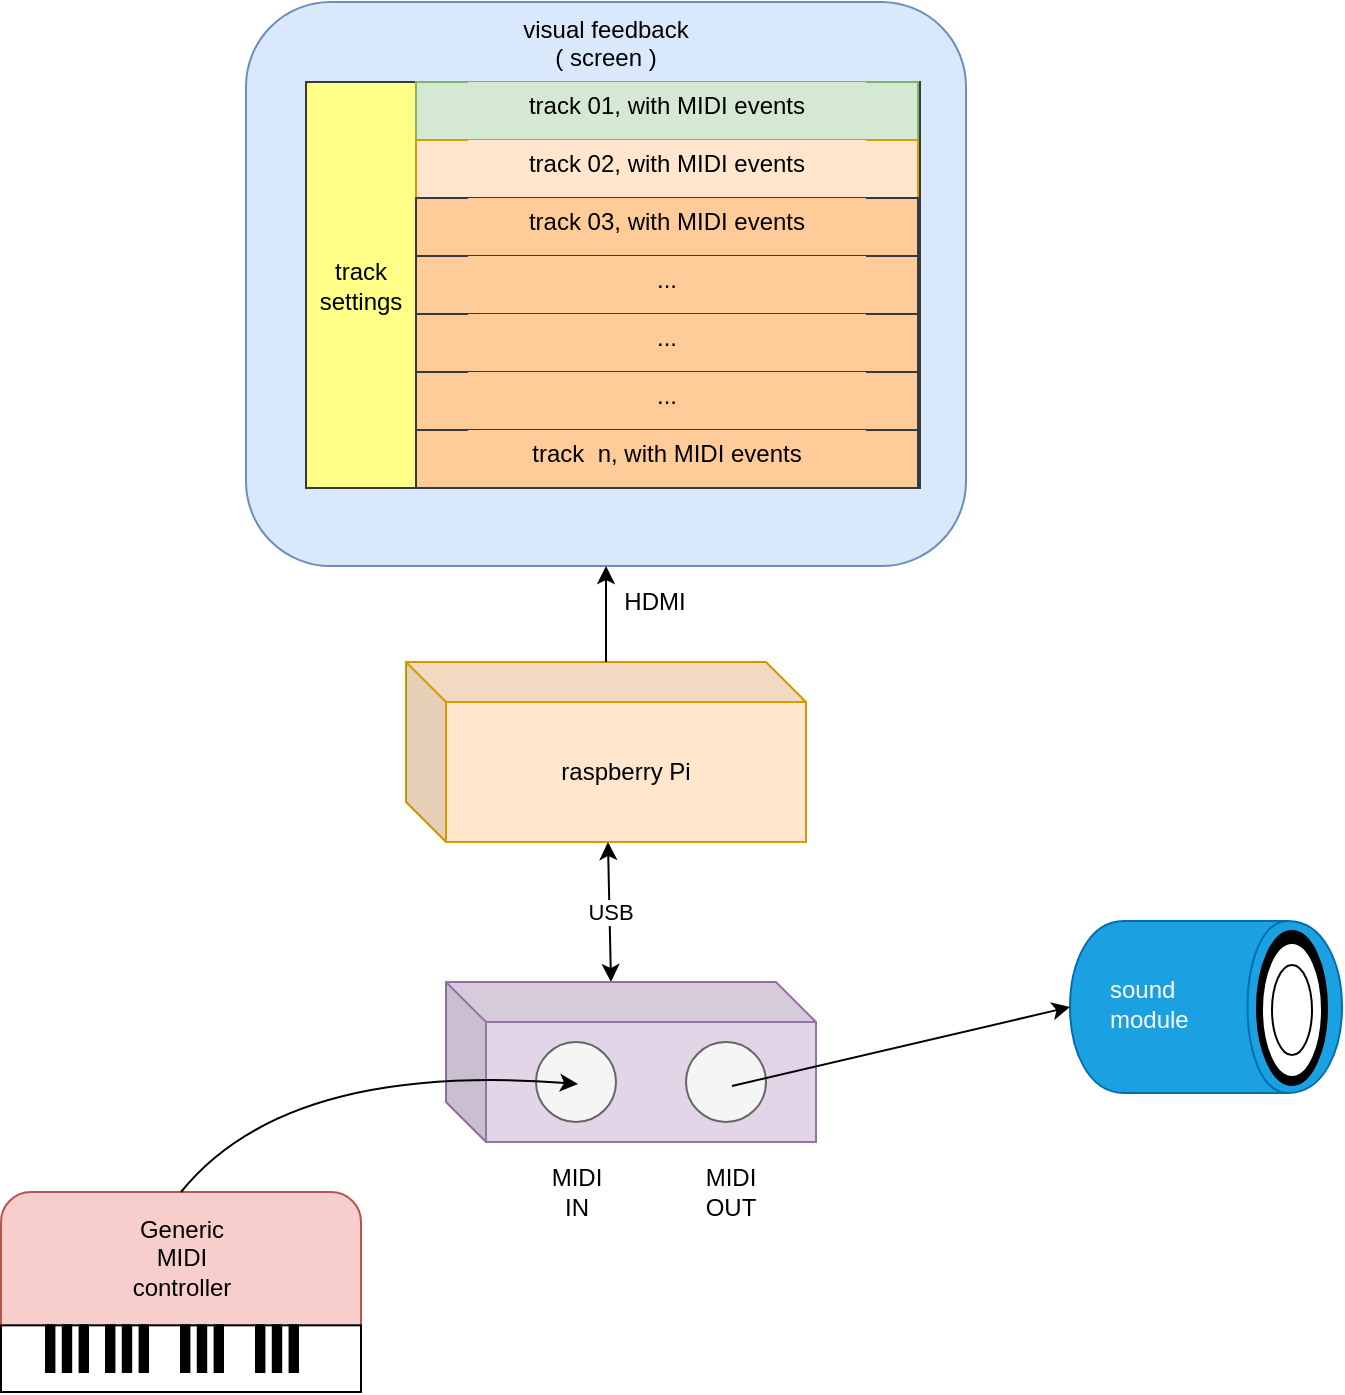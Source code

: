 <mxfile version="12.1.8" type="device" pages="1"><diagram id="5LSyewxvvmMzuQUOUs38" name="Page-1"><mxGraphModel dx="1408" dy="745" grid="1" gridSize="10" guides="1" tooltips="1" connect="1" arrows="1" fold="1" page="1" pageScale="1" pageWidth="850" pageHeight="850" math="0" shadow="0"><root><mxCell id="0"/><mxCell id="1" parent="0"/><mxCell id="p0toRoLefcOP67DHuNe6-74" value="" style="group;movable=0;resizable=0;rotatable=0;deletable=0;editable=0;connectable=0;" parent="1" vertex="1" connectable="0"><mxGeometry x="87.5" y="635" width="180" height="100" as="geometry"/></mxCell><mxCell id="p0toRoLefcOP67DHuNe6-64" value="" style="group;movable=0;resizable=0;rotatable=0;deletable=0;editable=0;connectable=0;" parent="p0toRoLefcOP67DHuNe6-74" vertex="1" connectable="0"><mxGeometry width="180" height="100" as="geometry"/></mxCell><mxCell id="p0toRoLefcOP67DHuNe6-65" value="" style="group;movable=0;resizable=0;rotatable=0;deletable=0;editable=0;connectable=0;" parent="p0toRoLefcOP67DHuNe6-64" vertex="1" connectable="0"><mxGeometry width="180" height="100" as="geometry"/></mxCell><mxCell id="p0toRoLefcOP67DHuNe6-66" value="" style="group;movable=0;resizable=0;rotatable=0;deletable=0;editable=0;connectable=0;" parent="p0toRoLefcOP67DHuNe6-65" vertex="1" connectable="0"><mxGeometry width="180" height="100" as="geometry"/></mxCell><mxCell id="p0toRoLefcOP67DHuNe6-67" value="" style="rounded=1;whiteSpace=wrap;html=1;align=center;fillColor=#f8cecc;strokeColor=#b85450;movable=0;resizable=0;rotatable=0;deletable=0;editable=0;connectable=0;" parent="p0toRoLefcOP67DHuNe6-66" vertex="1"><mxGeometry width="180" height="100" as="geometry"/></mxCell><mxCell id="p0toRoLefcOP67DHuNe6-68" value="" style="rounded=0;whiteSpace=wrap;html=1;align=center;movable=0;resizable=0;rotatable=0;deletable=0;editable=0;connectable=0;" parent="p0toRoLefcOP67DHuNe6-66" vertex="1"><mxGeometry y="66.667" width="180" height="33.333" as="geometry"/></mxCell><mxCell id="p0toRoLefcOP67DHuNe6-69" value="" style="shape=parallelMarker;html=1;outlineConnect=0;align=center;movable=0;resizable=0;rotatable=0;deletable=0;editable=0;connectable=0;" parent="p0toRoLefcOP67DHuNe6-66" vertex="1"><mxGeometry x="22.5" y="66.667" width="21" height="23.333" as="geometry"/></mxCell><mxCell id="p0toRoLefcOP67DHuNe6-70" value="" style="shape=parallelMarker;html=1;outlineConnect=0;align=center;movable=0;resizable=0;rotatable=0;deletable=0;editable=0;connectable=0;" parent="p0toRoLefcOP67DHuNe6-66" vertex="1"><mxGeometry x="52.5" y="66.667" width="21" height="23.333" as="geometry"/></mxCell><mxCell id="p0toRoLefcOP67DHuNe6-71" value="" style="shape=parallelMarker;html=1;outlineConnect=0;align=center;movable=0;resizable=0;rotatable=0;deletable=0;editable=0;connectable=0;" parent="p0toRoLefcOP67DHuNe6-66" vertex="1"><mxGeometry x="90" y="66.667" width="21" height="23.333" as="geometry"/></mxCell><mxCell id="p0toRoLefcOP67DHuNe6-72" value="" style="shape=parallelMarker;html=1;outlineConnect=0;align=center;movable=0;resizable=0;rotatable=0;deletable=0;editable=0;connectable=0;" parent="p0toRoLefcOP67DHuNe6-66" vertex="1"><mxGeometry x="127.5" y="66.667" width="21" height="23.333" as="geometry"/></mxCell><mxCell id="p0toRoLefcOP67DHuNe6-73" value="Generic&lt;br&gt;MIDI&lt;br&gt; controller" style="rounded=0;whiteSpace=wrap;html=1;fillColor=#f8cecc;align=center;strokeColor=none;movable=0;resizable=0;rotatable=0;deletable=0;editable=0;connectable=0;" parent="p0toRoLefcOP67DHuNe6-66" vertex="1"><mxGeometry x="30" y="11" width="120" height="43" as="geometry"/></mxCell><mxCell id="p0toRoLefcOP67DHuNe6-81" value="" style="group;movable=0;resizable=0;rotatable=0;deletable=0;editable=0;connectable=0;" parent="1" vertex="1" connectable="0"><mxGeometry x="640" y="474.5" width="110.5" height="136" as="geometry"/></mxCell><mxCell id="p0toRoLefcOP67DHuNe6-82" value="" style="group" parent="p0toRoLefcOP67DHuNe6-81" vertex="1" connectable="0"><mxGeometry width="110.5" height="136" as="geometry"/></mxCell><mxCell id="p0toRoLefcOP67DHuNe6-83" value="" style="shape=cylinder;whiteSpace=wrap;html=1;boundedLbl=1;backgroundOutline=1;align=left;rotation=90;fillColor=#1ba1e2;strokeColor=#006EAF;fontColor=#ffffff;" parent="p0toRoLefcOP67DHuNe6-82" vertex="1"><mxGeometry x="7" width="86" height="136" as="geometry"/></mxCell><mxCell id="p0toRoLefcOP67DHuNe6-84" value="sound module" style="rounded=0;whiteSpace=wrap;html=1;align=left;fillColor=#1ba1e2;strokeColor=none;fontColor=#ffffff;" parent="p0toRoLefcOP67DHuNe6-82" vertex="1"><mxGeometry y="36" width="50" height="60" as="geometry"/></mxCell><mxCell id="p0toRoLefcOP67DHuNe6-85" value="" style="ellipse;whiteSpace=wrap;html=1;fillColor=#000000;align=left;" parent="p0toRoLefcOP67DHuNe6-82" vertex="1"><mxGeometry x="75.5" y="30" width="35" height="77" as="geometry"/></mxCell><mxCell id="p0toRoLefcOP67DHuNe6-86" value="" style="ellipse;whiteSpace=wrap;html=1;fillColor=#FFFFFF;align=left;" parent="p0toRoLefcOP67DHuNe6-82" vertex="1"><mxGeometry x="78" y="36" width="30" height="67" as="geometry"/></mxCell><mxCell id="p0toRoLefcOP67DHuNe6-87" value="" style="ellipse;whiteSpace=wrap;html=1;fillColor=#FFFFFF;align=left;" parent="p0toRoLefcOP67DHuNe6-82" vertex="1"><mxGeometry x="83" y="47" width="20" height="45" as="geometry"/></mxCell><mxCell id="p0toRoLefcOP67DHuNe6-88" value="raspberry Pi" style="shape=cube;whiteSpace=wrap;html=1;boundedLbl=1;backgroundOutline=1;darkOpacity=0.05;darkOpacity2=0.1;fillColor=#ffe6cc;strokeColor=#d79b00;movable=0;resizable=0;rotatable=0;deletable=0;editable=0;connectable=0;" parent="1" vertex="1"><mxGeometry x="290" y="370" width="200" height="90" as="geometry"/></mxCell><mxCell id="p0toRoLefcOP67DHuNe6-121" value="" style="group;movable=0;resizable=0;rotatable=0;deletable=0;editable=0;connectable=0;" parent="1" vertex="1" connectable="0"><mxGeometry x="210" y="40" width="360" height="282" as="geometry"/></mxCell><mxCell id="p0toRoLefcOP67DHuNe6-89" value="" style="group" parent="p0toRoLefcOP67DHuNe6-121" vertex="1" connectable="0"><mxGeometry width="360" height="282" as="geometry"/></mxCell><mxCell id="p0toRoLefcOP67DHuNe6-90" value="visual feedback&lt;br&gt;( screen )" style="rounded=1;whiteSpace=wrap;html=1;verticalAlign=top;fillColor=#dae8fc;strokeColor=#6c8ebf;" parent="p0toRoLefcOP67DHuNe6-89" vertex="1"><mxGeometry width="360" height="282" as="geometry"/></mxCell><mxCell id="p0toRoLefcOP67DHuNe6-91" value="" style="group;fillColor=#ffff88;strokeColor=#36393d;" parent="p0toRoLefcOP67DHuNe6-89" vertex="1" connectable="0"><mxGeometry x="30" y="40" width="307" height="203" as="geometry"/></mxCell><mxCell id="p0toRoLefcOP67DHuNe6-92" value="track&lt;br&gt;settings" style="rounded=0;whiteSpace=wrap;html=1;fillColor=#ffff88;strokeColor=#36393d;" parent="p0toRoLefcOP67DHuNe6-91" vertex="1"><mxGeometry width="55" height="203" as="geometry"/></mxCell><mxCell id="p0toRoLefcOP67DHuNe6-93" value="" style="group;fillColor=#d5e8d4;strokeColor=#82b366;" parent="p0toRoLefcOP67DHuNe6-91" vertex="1" connectable="0"><mxGeometry x="55" width="251" height="29" as="geometry"/></mxCell><mxCell id="p0toRoLefcOP67DHuNe6-94" value="" style="group;fillColor=#d5e8d4;strokeColor=#82b366;" parent="p0toRoLefcOP67DHuNe6-93" vertex="1" connectable="0"><mxGeometry width="251" height="29" as="geometry"/></mxCell><mxCell id="p0toRoLefcOP67DHuNe6-95" value="" style="rounded=0;whiteSpace=wrap;html=1;fillColor=#d5e8d4;strokeColor=#82b366;" parent="p0toRoLefcOP67DHuNe6-94" vertex="1"><mxGeometry width="251" height="29.0" as="geometry"/></mxCell><mxCell id="p0toRoLefcOP67DHuNe6-96" value="track 01, with MIDI events" style="rounded=0;whiteSpace=wrap;html=1;align=center;fillColor=#d5e8d4;strokeColor=none;" parent="p0toRoLefcOP67DHuNe6-94" vertex="1"><mxGeometry x="26" width="199" height="23.821" as="geometry"/></mxCell><mxCell id="p0toRoLefcOP67DHuNe6-97" value="" style="group;fillColor=#ffe6cc;strokeColor=#d79b00;" parent="p0toRoLefcOP67DHuNe6-89" vertex="1" connectable="0"><mxGeometry x="85" y="69" width="251" height="29" as="geometry"/></mxCell><mxCell id="p0toRoLefcOP67DHuNe6-98" value="" style="group;fillColor=#ffe6cc;strokeColor=#d79b00;" parent="p0toRoLefcOP67DHuNe6-97" vertex="1" connectable="0"><mxGeometry width="251" height="29" as="geometry"/></mxCell><mxCell id="p0toRoLefcOP67DHuNe6-99" value="" style="rounded=0;whiteSpace=wrap;html=1;fillColor=#ffe6cc;strokeColor=#d79b00;" parent="p0toRoLefcOP67DHuNe6-98" vertex="1"><mxGeometry width="251" height="29.0" as="geometry"/></mxCell><mxCell id="p0toRoLefcOP67DHuNe6-100" value="track 02, with MIDI events" style="rounded=0;whiteSpace=wrap;html=1;align=center;strokeColor=none;fillColor=#ffe6cc;" parent="p0toRoLefcOP67DHuNe6-98" vertex="1"><mxGeometry x="26" width="199" height="23.821" as="geometry"/></mxCell><mxCell id="p0toRoLefcOP67DHuNe6-101" value="" style="group;fillColor=#ffcc99;strokeColor=#36393d;" parent="p0toRoLefcOP67DHuNe6-89" vertex="1" connectable="0"><mxGeometry x="85" y="98" width="251" height="29" as="geometry"/></mxCell><mxCell id="p0toRoLefcOP67DHuNe6-102" value="" style="group;fillColor=#ffcc99;strokeColor=#36393d;" parent="p0toRoLefcOP67DHuNe6-101" vertex="1" connectable="0"><mxGeometry width="251" height="29" as="geometry"/></mxCell><mxCell id="p0toRoLefcOP67DHuNe6-103" value="" style="rounded=0;whiteSpace=wrap;html=1;fillColor=#ffcc99;strokeColor=#36393d;" parent="p0toRoLefcOP67DHuNe6-102" vertex="1"><mxGeometry width="251" height="29.0" as="geometry"/></mxCell><mxCell id="p0toRoLefcOP67DHuNe6-104" value="track 03, with MIDI events" style="rounded=0;whiteSpace=wrap;html=1;align=center;strokeColor=none;fillColor=#ffcc99;" parent="p0toRoLefcOP67DHuNe6-102" vertex="1"><mxGeometry x="26" width="199" height="23.821" as="geometry"/></mxCell><mxCell id="p0toRoLefcOP67DHuNe6-105" value="" style="group;fillColor=#ffcc99;strokeColor=#36393d;" parent="p0toRoLefcOP67DHuNe6-89" vertex="1" connectable="0"><mxGeometry x="85" y="127" width="251" height="29" as="geometry"/></mxCell><mxCell id="p0toRoLefcOP67DHuNe6-106" value="" style="group;fillColor=#ffcc99;strokeColor=#36393d;" parent="p0toRoLefcOP67DHuNe6-105" vertex="1" connectable="0"><mxGeometry width="251" height="29" as="geometry"/></mxCell><mxCell id="p0toRoLefcOP67DHuNe6-107" value="" style="rounded=0;whiteSpace=wrap;html=1;fillColor=#ffcc99;strokeColor=#36393d;" parent="p0toRoLefcOP67DHuNe6-106" vertex="1"><mxGeometry width="251" height="29.0" as="geometry"/></mxCell><mxCell id="p0toRoLefcOP67DHuNe6-108" value="..." style="rounded=0;whiteSpace=wrap;html=1;align=center;strokeColor=none;fillColor=#ffcc99;" parent="p0toRoLefcOP67DHuNe6-106" vertex="1"><mxGeometry x="26" width="199" height="23.821" as="geometry"/></mxCell><mxCell id="p0toRoLefcOP67DHuNe6-109" value="" style="group;fillColor=#ffcc99;strokeColor=#36393d;" parent="p0toRoLefcOP67DHuNe6-89" vertex="1" connectable="0"><mxGeometry x="85" y="156" width="251" height="29" as="geometry"/></mxCell><mxCell id="p0toRoLefcOP67DHuNe6-110" value="" style="group;fillColor=#ffcc99;strokeColor=#36393d;" parent="p0toRoLefcOP67DHuNe6-109" vertex="1" connectable="0"><mxGeometry width="251" height="29" as="geometry"/></mxCell><mxCell id="p0toRoLefcOP67DHuNe6-111" value="" style="rounded=0;whiteSpace=wrap;html=1;fillColor=#ffcc99;strokeColor=#36393d;" parent="p0toRoLefcOP67DHuNe6-110" vertex="1"><mxGeometry width="251" height="29.0" as="geometry"/></mxCell><mxCell id="p0toRoLefcOP67DHuNe6-112" value="..." style="rounded=0;whiteSpace=wrap;html=1;align=center;strokeColor=none;fillColor=#ffcc99;" parent="p0toRoLefcOP67DHuNe6-110" vertex="1"><mxGeometry x="26" width="199" height="23.821" as="geometry"/></mxCell><mxCell id="p0toRoLefcOP67DHuNe6-113" value="" style="group;fillColor=#ffcc99;strokeColor=#36393d;" parent="p0toRoLefcOP67DHuNe6-89" vertex="1" connectable="0"><mxGeometry x="85" y="185" width="251" height="29" as="geometry"/></mxCell><mxCell id="p0toRoLefcOP67DHuNe6-114" value="" style="group;fillColor=#ffcc99;strokeColor=#36393d;" parent="p0toRoLefcOP67DHuNe6-113" vertex="1" connectable="0"><mxGeometry width="251" height="29" as="geometry"/></mxCell><mxCell id="p0toRoLefcOP67DHuNe6-115" value="" style="rounded=0;whiteSpace=wrap;html=1;fillColor=#ffcc99;strokeColor=#36393d;" parent="p0toRoLefcOP67DHuNe6-114" vertex="1"><mxGeometry width="251" height="29.0" as="geometry"/></mxCell><mxCell id="p0toRoLefcOP67DHuNe6-116" value="..." style="rounded=0;whiteSpace=wrap;html=1;align=center;strokeColor=none;fillColor=#ffcc99;" parent="p0toRoLefcOP67DHuNe6-114" vertex="1"><mxGeometry x="26" width="199" height="23.821" as="geometry"/></mxCell><mxCell id="p0toRoLefcOP67DHuNe6-117" value="" style="group;fillColor=#ffcc99;strokeColor=#36393d;" parent="p0toRoLefcOP67DHuNe6-89" vertex="1" connectable="0"><mxGeometry x="85" y="214" width="251" height="29" as="geometry"/></mxCell><mxCell id="p0toRoLefcOP67DHuNe6-118" value="" style="group;fillColor=#ffcc99;strokeColor=#36393d;" parent="p0toRoLefcOP67DHuNe6-117" vertex="1" connectable="0"><mxGeometry width="251" height="29" as="geometry"/></mxCell><mxCell id="p0toRoLefcOP67DHuNe6-119" value="" style="rounded=0;whiteSpace=wrap;html=1;fillColor=#ffcc99;strokeColor=#36393d;" parent="p0toRoLefcOP67DHuNe6-118" vertex="1"><mxGeometry width="251" height="29.0" as="geometry"/></mxCell><mxCell id="p0toRoLefcOP67DHuNe6-120" value="track&amp;nbsp; n, with MIDI events" style="rounded=0;whiteSpace=wrap;html=1;align=center;strokeColor=none;fillColor=#ffcc99;" parent="p0toRoLefcOP67DHuNe6-118" vertex="1"><mxGeometry x="26" width="199" height="23.821" as="geometry"/></mxCell><mxCell id="p0toRoLefcOP67DHuNe6-122" value="" style="endArrow=classic;html=1;entryX=0.5;entryY=1;entryDx=0;entryDy=0;" parent="1" edge="1"><mxGeometry width="50" height="50" relative="1" as="geometry"><mxPoint x="390" y="370" as="sourcePoint"/><mxPoint x="390" y="322" as="targetPoint"/></mxGeometry></mxCell><mxCell id="p0toRoLefcOP67DHuNe6-123" value="HDMI" style="text;html=1;resizable=0;points=[];align=center;verticalAlign=middle;labelBackgroundColor=#ffffff;" parent="p0toRoLefcOP67DHuNe6-122" vertex="1" connectable="0"><mxGeometry x="-0.316" relative="1" as="geometry"><mxPoint x="23.5" y="-14" as="offset"/></mxGeometry></mxCell><mxCell id="p0toRoLefcOP67DHuNe6-124" value="USB" style="endArrow=classic;html=1;exitX=0;exitY=0;exitDx=82.5;exitDy=0;exitPerimeter=0;startArrow=classic;startFill=1;" parent="1" edge="1"><mxGeometry width="50" height="50" relative="1" as="geometry"><mxPoint x="392.5" y="530" as="sourcePoint"/><mxPoint x="390.978" y="460" as="targetPoint"/></mxGeometry></mxCell><mxCell id="CfpbOvNqY6PKIin5-peO-1" value="" style="group;movable=0;resizable=0;rotatable=0;deletable=0;editable=0;connectable=0;" vertex="1" connectable="0" parent="1"><mxGeometry x="310" y="530" width="185" height="120" as="geometry"/></mxCell><mxCell id="p0toRoLefcOP67DHuNe6-75" value="" style="group;movable=1;resizable=1;rotatable=1;deletable=1;editable=1;connectable=1;" parent="CfpbOvNqY6PKIin5-peO-1" vertex="1" connectable="0"><mxGeometry width="185" height="120" as="geometry"/></mxCell><mxCell id="p0toRoLefcOP67DHuNe6-76" value="" style="shape=cube;whiteSpace=wrap;html=1;boundedLbl=1;backgroundOutline=1;darkOpacity=0.05;darkOpacity2=0.1;fillColor=#e1d5e7;align=left;strokeColor=#9673a6;" parent="p0toRoLefcOP67DHuNe6-75" vertex="1"><mxGeometry width="185" height="80" as="geometry"/></mxCell><mxCell id="p0toRoLefcOP67DHuNe6-77" value="MIDI&lt;br&gt;IN" style="rounded=0;whiteSpace=wrap;html=1;align=center;strokeColor=none;" parent="p0toRoLefcOP67DHuNe6-75" vertex="1"><mxGeometry x="47.5" y="90" width="35" height="30" as="geometry"/></mxCell><mxCell id="p0toRoLefcOP67DHuNe6-78" value="" style="ellipse;whiteSpace=wrap;html=1;aspect=fixed;align=left;fillColor=#f5f5f5;strokeColor=#666666;fontColor=#333333;" parent="p0toRoLefcOP67DHuNe6-75" vertex="1"><mxGeometry x="45" y="30" width="40" height="40" as="geometry"/></mxCell><mxCell id="p0toRoLefcOP67DHuNe6-79" value="" style="ellipse;whiteSpace=wrap;html=1;aspect=fixed;align=left;fillColor=#f5f5f5;strokeColor=#666666;fontColor=#333333;" parent="p0toRoLefcOP67DHuNe6-75" vertex="1"><mxGeometry x="120" y="30" width="40" height="40" as="geometry"/></mxCell><mxCell id="p0toRoLefcOP67DHuNe6-80" value="MIDI&lt;br&gt;OUT" style="rounded=0;whiteSpace=wrap;html=1;align=center;strokeColor=none;" parent="p0toRoLefcOP67DHuNe6-75" vertex="1"><mxGeometry x="125" y="90" width="35" height="30" as="geometry"/></mxCell><mxCell id="p0toRoLefcOP67DHuNe6-125" value="" style="endArrow=classic;html=1;entryX=0.525;entryY=0.525;entryDx=0;entryDy=0;entryPerimeter=0;curved=1;exitX=0.5;exitY=0;exitDx=0;exitDy=0;" parent="1" edge="1"><mxGeometry width="50" height="50" relative="1" as="geometry"><mxPoint x="177.5" y="635" as="sourcePoint"/><mxPoint x="376" y="581" as="targetPoint"/><Array as="points"><mxPoint x="230" y="570"/></Array></mxGeometry></mxCell><mxCell id="p0toRoLefcOP67DHuNe6-126" value="" style="endArrow=classic;html=1;entryX=0.5;entryY=1;entryDx=0;entryDy=0;exitX=0.575;exitY=0.55;exitDx=0;exitDy=0;exitPerimeter=0;" parent="1" edge="1"><mxGeometry width="50" height="50" relative="1" as="geometry"><mxPoint x="453" y="582" as="sourcePoint"/><mxPoint x="622" y="542.5" as="targetPoint"/></mxGeometry></mxCell></root></mxGraphModel></diagram></mxfile>